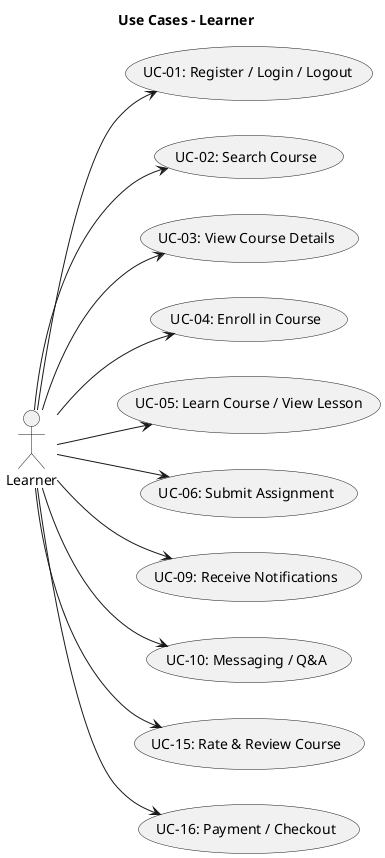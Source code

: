 @startuml
title Use Cases - Learner
left to right direction

actor Learner

Learner --> (UC-01: Register / Login / Logout)
Learner --> (UC-02: Search Course)
Learner --> (UC-03: View Course Details)
Learner --> (UC-04: Enroll in Course)
Learner --> (UC-05: Learn Course / View Lesson)
Learner --> (UC-06: Submit Assignment)
Learner --> (UC-09: Receive Notifications)
Learner --> (UC-10: Messaging / Q&A)
Learner --> (UC-15: Rate & Review Course)
Learner --> (UC-16: Payment / Checkout)

@enduml
